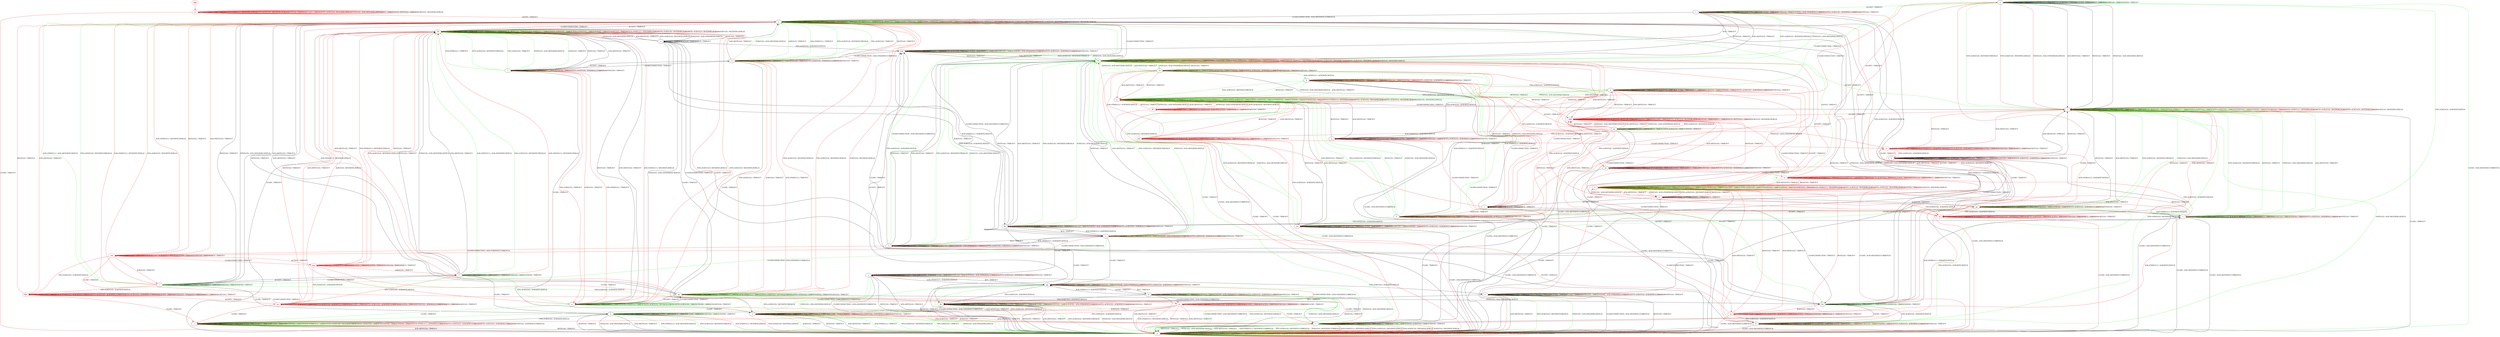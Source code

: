 digraph "" {
	graph ["Incoming time"=0.39115047454833984,
		"Outgoing time"=0.5314798355102539,
		Output="{'States': 59, 'Transitions': 868, 'Filename': '../results/tcp_preset_50_rerun/TCP_Linux_Server-TCP_Windows8_Server-2.dot'}",
		Reference="{'States': 58, 'Transitions': 685, 'Filename': '../subjects/tcp/TCP_Linux_Server.dot'}",
		Solver=yices,
		Updated="{'States': 39, 'Transitions': 495, 'Filename': '../subjects/tcp/TCP_Windows8_Server.dot'}",
		"f-measure"=0.574712643678161,
		precision=0.6566604127579737,
		recall=0.5109489051094891
	];
	a -> a	[key=0,
		label="ACK+PSH(V,V,1) / ACK(NEXT,NEXT,0)"];
	a -> a	[key=1,
		label="ACCEPT / TIMEOUT"];
	a -> a	[key=2,
		label="LISTEN / TIMEOUT"];
	a -> a	[key=3,
		label="CLOSE / TIMEOUT"];
	a -> a	[key=4,
		label="ACK(V,V,0) / TIMEOUT"];
	a -> a	[key=5,
		color=green,
		label="SEND / ACK+PSH(NEXT,CURRENT,1)"];
	a -> a	[key=6,
		color=red,
		label="SYN+ACK(V,V,0) / ACK(NEXT,CURRENT,0)"];
	a -> a	[key=7,
		color=red,
		label="SYN(V,V,0) / TIMEOUT"];
	a -> q	[key=0,
		label="CLOSECONNECTION / ACK+RST(NEXT,CURRENT,0)"];
	a -> q	[key=1,
		label="RST(V,V,0) / TIMEOUT"];
	a -> q	[key=2,
		label="ACK+RST(V,V,0) / TIMEOUT"];
	a -> q	[key=3,
		color=green,
		label="SYN+ACK(V,V,0) / RST(NEXT,FRESH,0)"];
	a -> q	[key=4,
		color=green,
		label="SYN(V,V,0) / ACK+RST(ZERO,NEXT,0)"];
	a -> z	[key=0,
		label="FIN+ACK(V,V,0) / ACK(NEXT,NEXT,0)"];
	a -> gg	[key=0,
		label="RCV / TIMEOUT"];
	b -> b	[key=0,
		label="ACK+PSH(V,V,1) / ACK(NEXT,NEXT,0)"];
	b -> b	[key=1,
		label="ACCEPT / TIMEOUT"];
	b -> b	[key=2,
		label="LISTEN / TIMEOUT"];
	b -> b	[key=3,
		label="RCV / TIMEOUT"];
	b -> b	[key=4,
		label="ACK(V,V,0) / TIMEOUT"];
	b -> b	[key=5,
		color=green,
		label="SEND / TIMEOUT"];
	b -> b	[key=6,
		color=red,
		label="SYN+ACK(V,V,0) / ACK(NEXT,CURRENT,0)"];
	b -> b	[key=7,
		color=red,
		label="SYN(V,V,0) / TIMEOUT"];
	b -> g	[key=0,
		color=green,
		label="FIN+ACK(V,V,0) / ACK(NEXT,NEXT,0)"];
	b -> p	[key=0,
		color=green,
		label="SYN+ACK(V,V,0) / RST(NEXT,FRESH,0)"];
	b -> p	[key=1,
		color=green,
		label="RST(V,V,0) / TIMEOUT"];
	b -> p	[key=2,
		color=green,
		label="SYN(V,V,0) / ACK+RST(ZERO,NEXT,0)"];
	b -> p	[key=3,
		color=green,
		label="ACK+RST(V,V,0) / TIMEOUT"];
	b -> q	[key=0,
		label="CLOSE / ACK+RST(NEXT,CURRENT,0)"];
	b -> r	[key=0,
		label="CLOSECONNECTION / TIMEOUT"];
	b -> ee	[key=0,
		color=red,
		label="FIN+ACK(V,V,0) / ACK(NEXT,NEXT,0)"];
	ddd	[color=red];
	b -> ddd	[key=0,
		color=red,
		label="RST(V,V,0) / TIMEOUT"];
	b -> ddd	[key=1,
		color=red,
		label="ACK+RST(V,V,0) / TIMEOUT"];
	c -> c	[key=0,
		label="ACK+PSH(V,V,1) / TIMEOUT"];
	c -> c	[key=1,
		label="ACCEPT / TIMEOUT"];
	c -> c	[key=2,
		label="FIN+ACK(V,V,0) / TIMEOUT"];
	c -> c	[key=3,
		label="LISTEN / TIMEOUT"];
	c -> c	[key=4,
		label="ACK(V,V,0) / TIMEOUT"];
	c -> c	[key=5,
		color=green,
		label="SEND / ACK+PSH(NEXT,CURRENT,1)"];
	c -> c	[key=6,
		color=red,
		label="SYN+ACK(V,V,0) / ACK(NEXT,CURRENT,0)"];
	c -> c	[key=7,
		color=red,
		label="SYN(V,V,0) / TIMEOUT"];
	c -> x	[key=0,
		label="CLOSECONNECTION / ACK+RST(NEXT,CURRENT,0)"];
	c -> z	[key=0,
		label="CLOSE / TIMEOUT"];
	c -> ff	[key=0,
		label="RST(V,V,0) / TIMEOUT"];
	c -> ff	[key=1,
		label="ACK+RST(V,V,0) / TIMEOUT"];
	c -> ff	[key=2,
		color=green,
		label="SYN+ACK(V,V,0) / RST(NEXT,FRESH,0)"];
	c -> ff	[key=3,
		color=green,
		label="SYN(V,V,0) / ACK+RST(ZERO,NEXT,0)"];
	c -> mm	[key=0,
		label="RCV / TIMEOUT"];
	d -> b	[key=0,
		label="ACK+PSH(V,V,1) / ACK(NEXT,NEXT,0)"];
	d -> d	[key=0,
		label="ACCEPT / TIMEOUT"];
	d -> d	[key=1,
		label="LISTEN / TIMEOUT"];
	d -> d	[key=2,
		label="RCV / TIMEOUT"];
	d -> d	[key=3,
		label="ACK(V,V,0) / TIMEOUT"];
	d -> d	[key=4,
		color=green,
		label="SEND / TIMEOUT"];
	d -> d	[key=5,
		color=red,
		label="SYN+ACK(V,V,0) / ACK(NEXT,CURRENT,0)"];
	d -> d	[key=6,
		color=red,
		label="SYN(V,V,0) / TIMEOUT"];
	d -> g	[key=0,
		color=red,
		label="FIN+ACK(V,V,0) / ACK(NEXT,NEXT,0)"];
	d -> p	[key=0,
		color=green,
		label="SYN+ACK(V,V,0) / RST(NEXT,FRESH,0)"];
	d -> p	[key=1,
		color=green,
		label="RST(V,V,0) / TIMEOUT"];
	d -> p	[key=2,
		color=green,
		label="SYN(V,V,0) / ACK+RST(ZERO,NEXT,0)"];
	d -> p	[key=3,
		color=green,
		label="ACK+RST(V,V,0) / TIMEOUT"];
	d -> q	[key=0,
		label="CLOSE / ACK+RST(NEXT,CURRENT,0)"];
	d -> nn	[key=0,
		color=green,
		label="FIN+ACK(V,V,0) / ACK(NEXT,NEXT,0)"];
	d -> pp	[key=0,
		color=green,
		label="CLOSECONNECTION / TIMEOUT"];
	uu	[color=red];
	d -> uu	[key=0,
		color=red,
		label="CLOSECONNECTION / TIMEOUT"];
	d -> ddd	[key=0,
		color=red,
		label="RST(V,V,0) / TIMEOUT"];
	d -> ddd	[key=1,
		color=red,
		label="ACK+RST(V,V,0) / TIMEOUT"];
	e -> c	[key=0,
		color=green,
		label="ACCEPT / TIMEOUT"];
	e -> e	[key=0,
		label="CLOSECONNECTION / TIMEOUT"];
	e -> e	[key=1,
		label="ACK+PSH(V,V,1) / TIMEOUT"];
	e -> e	[key=2,
		label="FIN+ACK(V,V,0) / TIMEOUT"];
	e -> e	[key=3,
		label="LISTEN / TIMEOUT"];
	e -> e	[key=4,
		label="RCV / TIMEOUT"];
	e -> e	[key=5,
		label="ACK(V,V,0) / TIMEOUT"];
	e -> e	[key=6,
		color=green,
		label="SEND / TIMEOUT"];
	e -> l	[key=0,
		label="RST(V,V,0) / TIMEOUT"];
	e -> l	[key=1,
		label="SYN(V,V,0) / ACK+RST(ZERO,NEXT,0)"];
	e -> l	[key=2,
		label="ACK+RST(V,V,0) / TIMEOUT"];
	e -> l	[key=3,
		color=green,
		label="SYN+ACK(V,V,0) / RST(NEXT,FRESH,0)"];
	e -> l	[key=4,
		color=red,
		label="SYN+ACK(V,V,0) / RST(NEXT,ZERO,0)"];
	e -> q	[key=0,
		color=green,
		label="CLOSE / ACK+RST(NEXT,CURRENT,0)"];
	e -> t	[key=0,
		color=red,
		label="CLOSE / TIMEOUT"];
	e -> aa	[key=0,
		color=red,
		label="ACCEPT / TIMEOUT"];
	f -> f	[key=0,
		label="ACCEPT / TIMEOUT"];
	f -> f	[key=1,
		label="LISTEN / TIMEOUT"];
	f -> f	[key=2,
		label="RCV / TIMEOUT"];
	f -> f	[key=3,
		label="ACK(V,V,0) / TIMEOUT"];
	f -> f	[key=4,
		color=green,
		label="SEND / TIMEOUT"];
	f -> i	[key=0,
		label="CLOSECONNECTION / TIMEOUT"];
	f -> w	[key=0,
		color=green,
		label="FIN+ACK(V,V,0) / ACK(NEXT,NEXT,0)"];
	f -> dd	[key=0,
		label="RST(V,V,0) / TIMEOUT"];
	f -> dd	[key=1,
		label="SYN(V,V,0) / ACK+RST(ZERO,NEXT,0)"];
	f -> dd	[key=2,
		label="ACK+RST(V,V,0) / TIMEOUT"];
	f -> dd	[key=3,
		color=green,
		label="ACK+PSH(V,V,1) / ACK+RST(NEXT,NEXT,0)"];
	f -> dd	[key=4,
		color=green,
		label="SYN+ACK(V,V,0) / RST(NEXT,FRESH,0)"];
	f -> dd	[key=5,
		color=red,
		label="ACK+PSH(V,V,1) / RST(NEXT,ZERO,0)"];
	f -> dd	[key=6,
		color=red,
		label="SYN+ACK(V,V,0) / RST(NEXT,ZERO,0)"];
	f -> rr	[key=0,
		label="CLOSE / TIMEOUT"];
	ccc	[color=red];
	f -> ccc	[key=0,
		color=red,
		label="FIN+ACK(V,V,0) / ACK(NEXT,NEXT,0)"];
	g -> e	[key=0,
		color=green,
		label="CLOSECONNECTION / TIMEOUT"];
	g -> g	[key=0,
		label="ACK+PSH(V,V,1) / TIMEOUT"];
	g -> g	[key=1,
		label="ACCEPT / TIMEOUT"];
	g -> g	[key=2,
		label="FIN+ACK(V,V,0) / TIMEOUT"];
	g -> g	[key=3,
		label="LISTEN / TIMEOUT"];
	g -> g	[key=4,
		label="RCV / TIMEOUT"];
	g -> g	[key=5,
		label="ACK(V,V,0) / TIMEOUT"];
	g -> g	[key=6,
		color=green,
		label="SEND / TIMEOUT"];
	g -> g	[key=7,
		color=red,
		label="SYN+ACK(V,V,0) / ACK(NEXT,CURRENT,0)"];
	g -> g	[key=8,
		color=red,
		label="SYN(V,V,0) / TIMEOUT"];
	g -> p	[key=0,
		color=green,
		label="SYN+ACK(V,V,0) / RST(NEXT,FRESH,0)"];
	g -> p	[key=1,
		color=green,
		label="RST(V,V,0) / TIMEOUT"];
	g -> p	[key=2,
		color=green,
		label="SYN(V,V,0) / ACK+RST(ZERO,NEXT,0)"];
	g -> p	[key=3,
		color=green,
		label="ACK+RST(V,V,0) / TIMEOUT"];
	g -> q	[key=0,
		label="CLOSE / ACK+RST(NEXT,CURRENT,0)"];
	g -> ll	[key=0,
		color=red,
		label="CLOSECONNECTION / TIMEOUT"];
	g -> ddd	[key=0,
		color=red,
		label="RST(V,V,0) / TIMEOUT"];
	g -> ddd	[key=1,
		color=red,
		label="ACK+RST(V,V,0) / TIMEOUT"];
	h -> h	[key=0,
		label="CLOSECONNECTION / TIMEOUT"];
	h -> h	[key=1,
		label="ACK+PSH(V,V,1) / TIMEOUT"];
	h -> h	[key=2,
		label="FIN+ACK(V,V,0) / TIMEOUT"];
	h -> h	[key=3,
		label="LISTEN / TIMEOUT"];
	h -> h	[key=4,
		label="RCV / TIMEOUT"];
	h -> h	[key=5,
		label="ACK(V,V,0) / TIMEOUT"];
	h -> h	[key=6,
		color=red,
		label="SYN+ACK(V,V,0) / ACK(NEXT,CURRENT,0)"];
	h -> h	[key=7,
		color=red,
		label="SYN(V,V,0) / TIMEOUT"];
	h -> l	[key=0,
		label="RST(V,V,0) / TIMEOUT"];
	h -> l	[key=1,
		label="ACK+RST(V,V,0) / TIMEOUT"];
	h -> q	[key=0,
		label="CLOSE / ACK+RST(NEXT,CURRENT,0)"];
	h -> ee	[key=0,
		color=red,
		label="ACCEPT / TIMEOUT"];
	i -> f	[key=0,
		label="ACCEPT / TIMEOUT"];
	i -> i	[key=0,
		label="CLOSECONNECTION / TIMEOUT"];
	i -> i	[key=1,
		label="LISTEN / TIMEOUT"];
	i -> i	[key=2,
		label="RCV / TIMEOUT"];
	i -> i	[key=3,
		label="ACK(V,V,0) / TIMEOUT"];
	i -> i	[key=4,
		color=green,
		label="SEND / TIMEOUT"];
	i -> x	[key=0,
		label="RST(V,V,0) / TIMEOUT"];
	i -> x	[key=1,
		label="SYN(V,V,0) / ACK+RST(ZERO,NEXT,0)"];
	i -> x	[key=2,
		label="ACK+RST(V,V,0) / TIMEOUT"];
	i -> x	[key=3,
		color=green,
		label="ACK+PSH(V,V,1) / ACK+RST(NEXT,NEXT,0)"];
	i -> x	[key=4,
		color=green,
		label="SYN+ACK(V,V,0) / RST(NEXT,FRESH,0)"];
	i -> x	[key=5,
		color=red,
		label="ACK+PSH(V,V,1) / RST(NEXT,ZERO,0)"];
	i -> x	[key=6,
		color=red,
		label="SYN+ACK(V,V,0) / RST(NEXT,ZERO,0)"];
	i -> qq	[key=0,
		color=green,
		label="FIN+ACK(V,V,0) / ACK(NEXT,NEXT,0)"];
	i -> rr	[key=0,
		label="CLOSE / TIMEOUT"];
	bbb	[color=red];
	i -> bbb	[key=0,
		color=red,
		label="FIN+ACK(V,V,0) / ACK(NEXT,NEXT,0)"];
	j -> b	[key=0,
		color=red,
		label="ACK+PSH(V,V,1) / ACK(NEXT,NEXT,0)"];
	j -> d	[key=0,
		color=red,
		label="ACK(V,V,0) / TIMEOUT"];
	j -> g	[key=0,
		color=red,
		label="FIN+ACK(V,V,0) / ACK(NEXT,NEXT,0)"];
	j -> j	[key=0,
		label="ACCEPT / TIMEOUT"];
	j -> j	[key=1,
		label="LISTEN / TIMEOUT"];
	j -> j	[key=2,
		label="RCV / TIMEOUT"];
	j -> t	[key=0,
		label="CLOSE / TIMEOUT"];
	j -> ff	[key=0,
		color=red,
		label="SYN+ACK(V,V,0) / RST(NEXT,ZERO,0)"];
	j -> ff	[key=1,
		color=red,
		label="RST(V,V,0) / TIMEOUT"];
	j -> ff	[key=2,
		color=red,
		label="SYN(V,V,0) / ACK+RST(ZERO,NEXT,0)"];
	j -> ff	[key=3,
		color=red,
		label="ACK+RST(V,V,0) / TIMEOUT"];
	j -> hh	[key=0,
		label="CLOSECONNECTION / TIMEOUT"];
	k -> k	[key=0,
		label="CLOSECONNECTION / TIMEOUT"];
	k -> k	[key=1,
		label="RST(V,V,0) / TIMEOUT"];
	k -> k	[key=2,
		label="RCV / TIMEOUT"];
	k -> k	[key=3,
		label="ACK+RST(V,V,0) / TIMEOUT"];
	k -> k	[key=4,
		color=green,
		label="ACK+PSH(V,V,1) / TIMEOUT"];
	k -> k	[key=5,
		color=green,
		label="SYN+ACK(V,V,0) / TIMEOUT"];
	k -> k	[key=6,
		color=green,
		label="ACCEPT / TIMEOUT"];
	k -> k	[key=7,
		color=green,
		label="FIN+ACK(V,V,0) / TIMEOUT"];
	k -> k	[key=8,
		color=green,
		label="SYN(V,V,0) / TIMEOUT"];
	k -> k	[key=9,
		color=green,
		label="SEND / TIMEOUT"];
	k -> k	[key=10,
		color=green,
		label="ACK(V,V,0) / TIMEOUT"];
	k -> k	[key=11,
		color=red,
		label="ACK+PSH(V,V,1) / RST(ZERO,ZERO,0)"];
	k -> k	[key=12,
		color=red,
		label="SYN+ACK(V,V,0) / RST(ZERO,ZERO,0)"];
	k -> k	[key=13,
		color=red,
		label="FIN+ACK(V,V,0) / RST(ZERO,ZERO,0)"];
	k -> k	[key=14,
		color=red,
		label="LISTEN / TIMEOUT"];
	k -> k	[key=15,
		color=red,
		label="ACK(V,V,0) / RST(ZERO,ZERO,0)"];
	k -> q	[key=0,
		label="CLOSE / TIMEOUT"];
	k -> x	[key=0,
		color=green,
		label="LISTEN / TIMEOUT"];
	k -> cc	[key=0,
		color=red,
		label="SYN(V,V,0) / ACK+SYN(FRESH,NEXT,0)"];
	k -> ff	[key=0,
		color=red,
		label="ACCEPT / TIMEOUT"];
	l -> e	[key=0,
		color=red,
		label="SYN(V,V,0) / ACK+SYN(FRESH,NEXT,0)"];
	l -> l	[key=0,
		label="CLOSECONNECTION / TIMEOUT"];
	l -> l	[key=1,
		label="RST(V,V,0) / TIMEOUT"];
	l -> l	[key=2,
		label="LISTEN / TIMEOUT"];
	l -> l	[key=3,
		label="RCV / TIMEOUT"];
	l -> l	[key=4,
		label="ACK+RST(V,V,0) / TIMEOUT"];
	l -> l	[key=5,
		color=green,
		label="ACK+PSH(V,V,1) / TIMEOUT"];
	l -> l	[key=6,
		color=green,
		label="SYN+ACK(V,V,0) / TIMEOUT"];
	l -> l	[key=7,
		color=green,
		label="FIN+ACK(V,V,0) / TIMEOUT"];
	l -> l	[key=8,
		color=green,
		label="SYN(V,V,0) / TIMEOUT"];
	l -> l	[key=9,
		color=green,
		label="SEND / TIMEOUT"];
	l -> l	[key=10,
		color=green,
		label="ACK(V,V,0) / TIMEOUT"];
	l -> l	[key=11,
		color=red,
		label="ACK+PSH(V,V,1) / RST(ZERO,ZERO,0)"];
	l -> l	[key=12,
		color=red,
		label="SYN+ACK(V,V,0) / RST(ZERO,ZERO,0)"];
	l -> l	[key=13,
		color=red,
		label="FIN+ACK(V,V,0) / RST(ZERO,ZERO,0)"];
	l -> l	[key=14,
		color=red,
		label="ACK(V,V,0) / RST(ZERO,ZERO,0)"];
	l -> q	[key=0,
		label="CLOSE / TIMEOUT"];
	l -> ff	[key=0,
		color=green,
		label="ACCEPT / TIMEOUT"];
	l -> ddd	[key=0,
		color=red,
		label="ACCEPT / TIMEOUT"];
	m -> m	[key=0,
		label="ACCEPT / TIMEOUT"];
	m -> m	[key=1,
		label="LISTEN / TIMEOUT"];
	m -> m	[key=2,
		label="RCV / TIMEOUT"];
	m -> m	[key=3,
		label="ACK(V,V,0) / TIMEOUT"];
	m -> m	[key=4,
		color=green,
		label="SEND / ACK+PSH(NEXT,CURRENT,1)"];
	m -> m	[key=5,
		color=red,
		label="SYN+ACK(V,V,0) / ACK(NEXT,CURRENT,0)"];
	m -> m	[key=6,
		color=red,
		label="SYN(V,V,0) / TIMEOUT"];
	m -> q	[key=0,
		label="RST(V,V,0) / TIMEOUT"];
	m -> q	[key=1,
		label="ACK+RST(V,V,0) / TIMEOUT"];
	m -> q	[key=2,
		color=green,
		label="CLOSECONNECTION / ACK+RST(NEXT,CURRENT,0)"];
	m -> q	[key=3,
		color=green,
		label="SYN+ACK(V,V,0) / RST(NEXT,FRESH,0)"];
	m -> q	[key=4,
		color=green,
		label="SYN(V,V,0) / ACK+RST(ZERO,NEXT,0)"];
	m -> gg	[key=0,
		label="ACK+PSH(V,V,1) / ACK(NEXT,NEXT,0)"];
	m -> gg	[key=1,
		label="CLOSE / TIMEOUT"];
	m -> kk	[key=0,
		label="FIN+ACK(V,V,0) / ACK(NEXT,NEXT,0)"];
	zz	[color=red];
	m -> zz	[key=0,
		color=red,
		label="CLOSECONNECTION / ACK+FIN(NEXT,CURRENT,0)"];
	n -> n	[key=0,
		label="ACCEPT / TIMEOUT"];
	n -> n	[key=1,
		label="LISTEN / TIMEOUT"];
	n -> n	[key=2,
		label="RCV / TIMEOUT"];
	n -> n	[key=3,
		label="ACK(V,V,0) / TIMEOUT"];
	n -> n	[key=4,
		color=green,
		label="SEND / ACK+PSH(NEXT,CURRENT,1)"];
	n -> n	[key=5,
		color=red,
		label="SYN+ACK(V,V,0) / ACK(NEXT,CURRENT,0)"];
	n -> n	[key=6,
		color=red,
		label="SYN(V,V,0) / TIMEOUT"];
	n -> u	[key=0,
		label="ACK+PSH(V,V,1) / ACK(NEXT,NEXT,0)"];
	n -> x	[key=0,
		color=green,
		label="CLOSECONNECTION / ACK+RST(NEXT,CURRENT,0)"];
	n -> ff	[key=0,
		label="RST(V,V,0) / TIMEOUT"];
	n -> ff	[key=1,
		label="ACK+RST(V,V,0) / TIMEOUT"];
	n -> ff	[key=2,
		color=green,
		label="SYN+ACK(V,V,0) / RST(NEXT,FRESH,0)"];
	n -> ff	[key=3,
		color=green,
		label="SYN(V,V,0) / ACK+RST(ZERO,NEXT,0)"];
	n -> gg	[key=0,
		label="CLOSE / TIMEOUT"];
	n -> mm	[key=0,
		label="FIN+ACK(V,V,0) / ACK(NEXT,NEXT,0)"];
	ww	[color=red];
	n -> ww	[key=0,
		color=red,
		label="CLOSECONNECTION / ACK+FIN(NEXT,CURRENT,0)"];
	o -> o	[key=0,
		label="ACCEPT / TIMEOUT"];
	o -> o	[key=1,
		label="LISTEN / TIMEOUT"];
	o -> o	[key=2,
		label="RCV / TIMEOUT"];
	o -> o	[key=3,
		color=green,
		label="SEND / TIMEOUT"];
	o -> o	[key=4,
		color=red,
		label="SYN+ACK(V,V,0) / ACK(NEXT,CURRENT,0)"];
	o -> o	[key=5,
		color=red,
		label="SYN(V,V,0) / TIMEOUT"];
	o -> w	[key=0,
		color=red,
		label="ACK+PSH(V,V,1) / TIMEOUT"];
	o -> w	[key=1,
		color=red,
		label="FIN+ACK(V,V,0) / TIMEOUT"];
	o -> w	[key=2,
		color=red,
		label="ACK(V,V,0) / TIMEOUT"];
	o -> y	[key=0,
		label="CLOSE / TIMEOUT"];
	o -> dd	[key=0,
		label="RST(V,V,0) / TIMEOUT"];
	o -> dd	[key=1,
		label="ACK+RST(V,V,0) / TIMEOUT"];
	o -> dd	[key=2,
		color=green,
		label="ACK+PSH(V,V,1) / TIMEOUT"];
	o -> dd	[key=3,
		color=green,
		label="SYN+ACK(V,V,0) / RST(NEXT,FRESH,0)"];
	o -> dd	[key=4,
		color=green,
		label="FIN+ACK(V,V,0) / TIMEOUT"];
	o -> dd	[key=5,
		color=green,
		label="SYN(V,V,0) / ACK+RST(ZERO,NEXT,0)"];
	o -> dd	[key=6,
		color=green,
		label="ACK(V,V,0) / TIMEOUT"];
	o -> ii	[key=0,
		label="CLOSECONNECTION / TIMEOUT"];
	p -> l	[key=0,
		label="CLOSECONNECTION / TIMEOUT"];
	p -> p	[key=0,
		label="RST(V,V,0) / TIMEOUT"];
	p -> p	[key=1,
		label="ACCEPT / TIMEOUT"];
	p -> p	[key=2,
		label="LISTEN / TIMEOUT"];
	p -> p	[key=3,
		label="RCV / TIMEOUT"];
	p -> p	[key=4,
		label="ACK+RST(V,V,0) / TIMEOUT"];
	p -> p	[key=5,
		color=green,
		label="ACK+PSH(V,V,1) / TIMEOUT"];
	p -> p	[key=6,
		color=green,
		label="SYN+ACK(V,V,0) / TIMEOUT"];
	p -> p	[key=7,
		color=green,
		label="FIN+ACK(V,V,0) / TIMEOUT"];
	p -> p	[key=8,
		color=green,
		label="SYN(V,V,0) / TIMEOUT"];
	p -> p	[key=9,
		color=green,
		label="SEND / TIMEOUT"];
	p -> p	[key=10,
		color=green,
		label="ACK(V,V,0) / TIMEOUT"];
	p -> p	[key=11,
		color=red,
		label="ACK+PSH(V,V,1) / RST(ZERO,ZERO,0)"];
	p -> p	[key=12,
		color=red,
		label="SYN+ACK(V,V,0) / RST(ZERO,ZERO,0)"];
	p -> p	[key=13,
		color=red,
		label="FIN+ACK(V,V,0) / RST(ZERO,ZERO,0)"];
	p -> p	[key=14,
		color=red,
		label="ACK(V,V,0) / RST(ZERO,ZERO,0)"];
	p -> q	[key=0,
		label="CLOSE / TIMEOUT"];
	fff	[color=red];
	p -> fff	[key=0,
		color=red,
		label="SYN(V,V,0) / ACK+SYN(FRESH,NEXT,0)"];
	q -> q	[key=0,
		label="CLOSECONNECTION / TIMEOUT"];
	q -> q	[key=1,
		label="RST(V,V,0) / TIMEOUT"];
	q -> q	[key=2,
		label="ACCEPT / TIMEOUT"];
	q -> q	[key=3,
		label="LISTEN / TIMEOUT"];
	q -> q	[key=4,
		label="RCV / TIMEOUT"];
	q -> q	[key=5,
		label="ACK+RST(V,V,0) / TIMEOUT"];
	q -> q	[key=6,
		label="CLOSE / TIMEOUT"];
	q -> q	[key=7,
		color=green,
		label="ACK+PSH(V,V,1) / TIMEOUT"];
	q -> q	[key=8,
		color=green,
		label="SYN+ACK(V,V,0) / TIMEOUT"];
	q -> q	[key=9,
		color=green,
		label="FIN+ACK(V,V,0) / TIMEOUT"];
	q -> q	[key=10,
		color=green,
		label="SYN(V,V,0) / TIMEOUT"];
	q -> q	[key=11,
		color=green,
		label="SEND / TIMEOUT"];
	q -> q	[key=12,
		color=green,
		label="ACK(V,V,0) / TIMEOUT"];
	q -> q	[key=13,
		color=red,
		label="ACK+PSH(V,V,1) / RST(ZERO,ZERO,0)"];
	q -> q	[key=14,
		color=red,
		label="SYN+ACK(V,V,0) / RST(ZERO,ZERO,0)"];
	q -> q	[key=15,
		color=red,
		label="FIN+ACK(V,V,0) / RST(ZERO,ZERO,0)"];
	q -> q	[key=16,
		color=red,
		label="SYN(V,V,0) / ACK+RST(ZERO,NEXT,0)"];
	q -> q	[key=17,
		color=red,
		label="ACK(V,V,0) / RST(ZERO,ZERO,0)"];
	r -> e	[key=0,
		color=green,
		label="FIN+ACK(V,V,0) / ACK(NEXT,NEXT,0)"];
	r -> k	[key=0,
		color=red,
		label="RST(V,V,0) / TIMEOUT"];
	r -> k	[key=1,
		color=red,
		label="ACK+RST(V,V,0) / TIMEOUT"];
	r -> l	[key=0,
		color=green,
		label="SYN+ACK(V,V,0) / RST(NEXT,FRESH,0)"];
	r -> l	[key=1,
		color=green,
		label="RST(V,V,0) / TIMEOUT"];
	r -> l	[key=2,
		color=green,
		label="SYN(V,V,0) / ACK+RST(ZERO,NEXT,0)"];
	r -> l	[key=3,
		color=green,
		label="ACK+RST(V,V,0) / TIMEOUT"];
	r -> q	[key=0,
		label="CLOSE / ACK+RST(NEXT,CURRENT,0)"];
	r -> r	[key=0,
		label="CLOSECONNECTION / TIMEOUT"];
	r -> r	[key=1,
		label="ACK+PSH(V,V,1) / ACK(NEXT,NEXT,0)"];
	r -> r	[key=2,
		label="LISTEN / TIMEOUT"];
	r -> r	[key=3,
		label="RCV / TIMEOUT"];
	r -> r	[key=4,
		label="ACK(V,V,0) / TIMEOUT"];
	r -> r	[key=5,
		color=green,
		label="SEND / TIMEOUT"];
	r -> r	[key=6,
		color=red,
		label="SYN+ACK(V,V,0) / ACK(NEXT,CURRENT,0)"];
	r -> r	[key=7,
		color=red,
		label="SYN(V,V,0) / TIMEOUT"];
	r -> bb	[key=0,
		label="ACCEPT / TIMEOUT"];
	vv	[color=red];
	r -> vv	[key=0,
		color=red,
		label="FIN+ACK(V,V,0) / ACK(NEXT,NEXT,0)"];
	s -> s	[key=0,
		label="ACCEPT / TIMEOUT"];
	s -> s	[key=1,
		label="LISTEN / TIMEOUT"];
	s -> s	[key=2,
		label="RCV / TIMEOUT"];
	s -> t	[key=0,
		label="CLOSE / TIMEOUT"];
	s -> u	[key=0,
		label="ACK(V,V,0) / TIMEOUT"];
	s -> bb	[key=0,
		label="ACK+PSH(V,V,1) / ACK(NEXT,NEXT,0)"];
	s -> dd	[key=0,
		label="RST(V,V,0) / TIMEOUT"];
	s -> dd	[key=1,
		label="SYN(V,V,0) / ACK+RST(ZERO,NEXT,0)"];
	s -> dd	[key=2,
		label="ACK+RST(V,V,0) / TIMEOUT"];
	s -> dd	[key=3,
		color=red,
		label="SYN+ACK(V,V,0) / RST(NEXT,ZERO,0)"];
	s -> hh	[key=0,
		label="CLOSECONNECTION / TIMEOUT"];
	s -> mm	[key=0,
		label="FIN+ACK(V,V,0) / ACK(NEXT,NEXT,0)"];
	t -> q	[key=0,
		label="RST(V,V,0) / TIMEOUT"];
	t -> q	[key=1,
		label="SYN(V,V,0) / ACK+RST(ZERO,NEXT,0)"];
	t -> q	[key=2,
		label="ACK+RST(V,V,0) / TIMEOUT"];
	t -> q	[key=3,
		color=green,
		label="ACK+PSH(V,V,1) / RST(NEXT,CURRENT,0)"];
	t -> q	[key=4,
		color=green,
		label="FIN+ACK(V,V,0) / RST(NEXT,CURRENT,0)"];
	t -> q	[key=5,
		color=green,
		label="ACK(V,V,0) / RST(NEXT,CURRENT,0)"];
	t -> q	[key=6,
		color=red,
		label="ACK+PSH(V,V,1) / RST(NEXT,ZERO,0)"];
	t -> q	[key=7,
		color=red,
		label="SYN+ACK(V,V,0) / RST(NEXT,ZERO,0)"];
	t -> q	[key=8,
		color=red,
		label="FIN+ACK(V,V,0) / RST(NEXT,ZERO,0)"];
	t -> q	[key=9,
		color=red,
		label="ACK(V,V,0) / RST(NEXT,ZERO,0)"];
	t -> t	[key=0,
		label="CLOSECONNECTION / TIMEOUT"];
	t -> t	[key=1,
		label="ACCEPT / TIMEOUT"];
	t -> t	[key=2,
		label="LISTEN / TIMEOUT"];
	t -> t	[key=3,
		label="RCV / TIMEOUT"];
	t -> t	[key=4,
		label="CLOSE / TIMEOUT"];
	t -> t	[key=5,
		color=green,
		label="SYN+ACK(V,V,0) / TIMEOUT"];
	t -> t	[key=6,
		color=green,
		label="SEND / TIMEOUT"];
	u -> i	[key=0,
		color=green,
		label="CLOSECONNECTION / ACK+FIN(NEXT,CURRENT,0)"];
	u -> n	[key=0,
		label="RCV / TIMEOUT"];
	u -> u	[key=0,
		label="ACCEPT / TIMEOUT"];
	u -> u	[key=1,
		label="LISTEN / TIMEOUT"];
	u -> u	[key=2,
		label="ACK(V,V,0) / TIMEOUT"];
	u -> u	[key=3,
		color=green,
		label="SEND / ACK+PSH(NEXT,CURRENT,1)"];
	u -> u	[key=4,
		color=red,
		label="SYN+ACK(V,V,0) / ACK(NEXT,CURRENT,0)"];
	u -> u	[key=5,
		color=red,
		label="SYN(V,V,0) / TIMEOUT"];
	u -> bb	[key=0,
		label="ACK+PSH(V,V,1) / ACK(NEXT,NEXT,0)"];
	u -> ff	[key=0,
		label="RST(V,V,0) / TIMEOUT"];
	u -> ff	[key=1,
		label="ACK+RST(V,V,0) / TIMEOUT"];
	u -> ff	[key=2,
		color=green,
		label="SYN+ACK(V,V,0) / RST(NEXT,FRESH,0)"];
	u -> ff	[key=3,
		color=green,
		label="SYN(V,V,0) / ACK+RST(ZERO,NEXT,0)"];
	u -> gg	[key=0,
		label="CLOSE / TIMEOUT"];
	u -> mm	[key=0,
		label="FIN+ACK(V,V,0) / ACK(NEXT,NEXT,0)"];
	u -> ww	[key=0,
		color=red,
		label="CLOSECONNECTION / ACK+FIN(NEXT,CURRENT,0)"];
	v -> q	[key=0,
		label="RST(V,V,0) / TIMEOUT"];
	v -> q	[key=1,
		label="ACK+RST(V,V,0) / TIMEOUT"];
	v -> v	[key=0,
		label="CLOSECONNECTION / TIMEOUT"];
	v -> v	[key=1,
		label="ACCEPT / TIMEOUT"];
	v -> v	[key=2,
		label="LISTEN / TIMEOUT"];
	v -> v	[key=3,
		label="RCV / TIMEOUT"];
	v -> v	[key=4,
		label="CLOSE / TIMEOUT"];
	v -> v	[key=5,
		label="ACK(V,V,0) / TIMEOUT"];
	v -> v	[key=6,
		color=green,
		label="ACK+PSH(V,V,1) / TIMEOUT"];
	v -> v	[key=7,
		color=green,
		label="SYN+ACK(V,V,0) / RST(NEXT,FRESH,0)"];
	v -> v	[key=8,
		color=green,
		label="FIN+ACK(V,V,0) / TIMEOUT"];
	v -> v	[key=9,
		color=green,
		label="SYN(V,V,0) / TIMEOUT"];
	v -> v	[key=10,
		color=green,
		label="SEND / TIMEOUT"];
	v -> v	[key=11,
		color=red,
		label="ACK+PSH(V,V,1) / ACK(NEXT,CURRENT,0)"];
	v -> v	[key=12,
		color=red,
		label="SYN+ACK(V,V,0) / ACK(NEXT,CURRENT,0)"];
	v -> v	[key=13,
		color=red,
		label="FIN+ACK(V,V,0) / ACK(NEXT,CURRENT,0)"];
	v -> v	[key=14,
		color=red,
		label="SYN(V,V,0) / ACK(NEXT,CURRENT,0)"];
	w -> s	[key=0,
		label="SYN(V,V,0) / ACK+SYN(FRESH,NEXT,0)"];
	w -> t	[key=0,
		color=red,
		label="CLOSE / TIMEOUT"];
	w -> v	[key=0,
		color=green,
		label="CLOSE / TIMEOUT"];
	w -> w	[key=0,
		label="ACCEPT / TIMEOUT"];
	w -> w	[key=1,
		label="LISTEN / TIMEOUT"];
	w -> w	[key=2,
		label="RCV / TIMEOUT"];
	w -> w	[key=3,
		color=green,
		label="ACK+PSH(V,V,1) / TIMEOUT"];
	w -> w	[key=4,
		color=green,
		label="SYN+ACK(V,V,0) / RST(NEXT,FRESH,0)"];
	w -> w	[key=5,
		color=green,
		label="FIN+ACK(V,V,0) / TIMEOUT"];
	w -> w	[key=6,
		color=green,
		label="SEND / TIMEOUT"];
	w -> w	[key=7,
		color=green,
		label="ACK(V,V,0) / TIMEOUT"];
	w -> dd	[key=0,
		label="RST(V,V,0) / TIMEOUT"];
	w -> dd	[key=1,
		label="ACK+RST(V,V,0) / TIMEOUT"];
	w -> dd	[key=2,
		color=red,
		label="ACK+PSH(V,V,1) / RST(NEXT,ZERO,0)"];
	w -> dd	[key=3,
		color=red,
		label="SYN+ACK(V,V,0) / RST(NEXT,ZERO,0)"];
	w -> dd	[key=4,
		color=red,
		label="FIN+ACK(V,V,0) / RST(NEXT,ZERO,0)"];
	w -> dd	[key=5,
		color=red,
		label="ACK(V,V,0) / RST(NEXT,ZERO,0)"];
	w -> qq	[key=0,
		label="CLOSECONNECTION / TIMEOUT"];
	x -> q	[key=0,
		label="CLOSE / TIMEOUT"];
	x -> x	[key=0,
		label="CLOSECONNECTION / TIMEOUT"];
	x -> x	[key=1,
		label="RST(V,V,0) / TIMEOUT"];
	x -> x	[key=2,
		label="LISTEN / TIMEOUT"];
	x -> x	[key=3,
		label="RCV / TIMEOUT"];
	x -> x	[key=4,
		label="ACK+RST(V,V,0) / TIMEOUT"];
	x -> x	[key=5,
		color=green,
		label="ACK+PSH(V,V,1) / TIMEOUT"];
	x -> x	[key=6,
		color=green,
		label="SYN+ACK(V,V,0) / TIMEOUT"];
	x -> x	[key=7,
		color=green,
		label="FIN+ACK(V,V,0) / TIMEOUT"];
	x -> x	[key=8,
		color=green,
		label="SEND / TIMEOUT"];
	x -> x	[key=9,
		color=green,
		label="ACK(V,V,0) / TIMEOUT"];
	x -> x	[key=10,
		color=red,
		label="ACK+PSH(V,V,1) / RST(ZERO,ZERO,0)"];
	x -> x	[key=11,
		color=red,
		label="SYN+ACK(V,V,0) / RST(ZERO,ZERO,0)"];
	x -> x	[key=12,
		color=red,
		label="FIN+ACK(V,V,0) / RST(ZERO,ZERO,0)"];
	x -> x	[key=13,
		color=red,
		label="ACK(V,V,0) / RST(ZERO,ZERO,0)"];
	x -> dd	[key=0,
		label="ACCEPT / TIMEOUT"];
	x -> hh	[key=0,
		label="SYN(V,V,0) / ACK+SYN(FRESH,NEXT,0)"];
	y -> q	[key=0,
		label="RST(V,V,0) / TIMEOUT"];
	y -> q	[key=1,
		label="ACK+RST(V,V,0) / TIMEOUT"];
	y -> q	[key=2,
		color=green,
		label="ACK+PSH(V,V,1) / TIMEOUT"];
	y -> q	[key=3,
		color=green,
		label="SYN+ACK(V,V,0) / RST(NEXT,FRESH,0)"];
	y -> q	[key=4,
		color=green,
		label="FIN+ACK(V,V,0) / TIMEOUT"];
	y -> q	[key=5,
		color=green,
		label="SYN(V,V,0) / ACK+RST(ZERO,NEXT,0)"];
	y -> q	[key=6,
		color=green,
		label="ACK(V,V,0) / TIMEOUT"];
	y -> t	[key=0,
		color=red,
		label="ACK+PSH(V,V,1) / TIMEOUT"];
	y -> t	[key=1,
		color=red,
		label="FIN+ACK(V,V,0) / TIMEOUT"];
	y -> t	[key=2,
		color=red,
		label="ACK(V,V,0) / TIMEOUT"];
	y -> y	[key=0,
		label="CLOSECONNECTION / TIMEOUT"];
	y -> y	[key=1,
		label="ACCEPT / TIMEOUT"];
	y -> y	[key=2,
		label="LISTEN / TIMEOUT"];
	y -> y	[key=3,
		label="RCV / TIMEOUT"];
	y -> y	[key=4,
		label="CLOSE / TIMEOUT"];
	y -> y	[key=5,
		color=green,
		label="SEND / TIMEOUT"];
	y -> y	[key=6,
		color=red,
		label="SYN+ACK(V,V,0) / ACK(NEXT,CURRENT,0)"];
	y -> y	[key=7,
		color=red,
		label="SYN(V,V,0) / TIMEOUT"];
	z -> q	[key=0,
		label="CLOSECONNECTION / ACK+RST(NEXT,CURRENT,0)"];
	z -> q	[key=1,
		label="RST(V,V,0) / TIMEOUT"];
	z -> q	[key=2,
		label="ACK+RST(V,V,0) / TIMEOUT"];
	z -> q	[key=3,
		color=green,
		label="SYN+ACK(V,V,0) / RST(NEXT,FRESH,0)"];
	z -> q	[key=4,
		color=green,
		label="SYN(V,V,0) / ACK+RST(ZERO,NEXT,0)"];
	z -> z	[key=0,
		label="ACK+PSH(V,V,1) / TIMEOUT"];
	z -> z	[key=1,
		label="ACCEPT / TIMEOUT"];
	z -> z	[key=2,
		label="FIN+ACK(V,V,0) / TIMEOUT"];
	z -> z	[key=3,
		label="LISTEN / TIMEOUT"];
	z -> z	[key=4,
		label="CLOSE / TIMEOUT"];
	z -> z	[key=5,
		label="ACK(V,V,0) / TIMEOUT"];
	z -> z	[key=6,
		color=green,
		label="SEND / ACK+PSH(NEXT,CURRENT,1)"];
	z -> z	[key=7,
		color=red,
		label="SYN+ACK(V,V,0) / ACK(NEXT,CURRENT,0)"];
	z -> z	[key=8,
		color=red,
		label="SYN(V,V,0) / TIMEOUT"];
	z -> kk	[key=0,
		label="RCV / TIMEOUT"];
	aa -> t	[key=0,
		label="CLOSE / TIMEOUT"];
	aa -> aa	[key=0,
		label="ACCEPT / TIMEOUT"];
	aa -> aa	[key=1,
		label="LISTEN / TIMEOUT"];
	aa -> aa	[key=2,
		label="RCV / TIMEOUT"];
	aa -> aa	[key=3,
		color=green,
		label="SYN+ACK(V,V,0) / TIMEOUT"];
	aa -> aa	[key=4,
		color=green,
		label="SEND / TIMEOUT"];
	aa -> cc	[key=0,
		label="CLOSECONNECTION / TIMEOUT"];
	aa -> jj	[key=0,
		color=red,
		label="FIN+ACK(V,V,0) / ACK(NEXT,NEXT,0)"];
	aa -> oo	[key=0,
		color=red,
		label="ACK(V,V,0) / TIMEOUT"];
	aa -> ddd	[key=0,
		color=red,
		label="SYN+ACK(V,V,0) / RST(NEXT,ZERO,0)"];
	aa -> ddd	[key=1,
		color=red,
		label="RST(V,V,0) / TIMEOUT"];
	aa -> ddd	[key=2,
		color=red,
		label="SYN(V,V,0) / ACK+RST(ZERO,NEXT,0)"];
	aa -> ddd	[key=3,
		color=red,
		label="ACK+RST(V,V,0) / TIMEOUT"];
	eee	[color=red];
	aa -> eee	[key=0,
		color=red,
		label="ACK+PSH(V,V,1) / ACK(NEXT,NEXT,0)"];
	bb -> a	[key=0,
		label="CLOSE / TIMEOUT"];
	bb -> c	[key=0,
		label="FIN+ACK(V,V,0) / ACK(NEXT,NEXT,0)"];
	bb -> u	[key=0,
		label="RCV / TIMEOUT"];
	bb -> x	[key=0,
		label="CLOSECONNECTION / ACK+RST(NEXT,CURRENT,0)"];
	bb -> bb	[key=0,
		label="ACK+PSH(V,V,1) / ACK(NEXT,NEXT,0)"];
	bb -> bb	[key=1,
		label="ACCEPT / TIMEOUT"];
	bb -> bb	[key=2,
		label="LISTEN / TIMEOUT"];
	bb -> bb	[key=3,
		label="ACK(V,V,0) / TIMEOUT"];
	bb -> bb	[key=4,
		color=green,
		label="SEND / ACK+PSH(NEXT,CURRENT,1)"];
	bb -> bb	[key=5,
		color=red,
		label="SYN+ACK(V,V,0) / ACK(NEXT,CURRENT,0)"];
	bb -> bb	[key=6,
		color=red,
		label="SYN(V,V,0) / TIMEOUT"];
	bb -> ff	[key=0,
		label="RST(V,V,0) / TIMEOUT"];
	bb -> ff	[key=1,
		label="ACK+RST(V,V,0) / TIMEOUT"];
	bb -> ff	[key=2,
		color=green,
		label="SYN+ACK(V,V,0) / RST(NEXT,FRESH,0)"];
	bb -> ff	[key=3,
		color=green,
		label="SYN(V,V,0) / ACK+RST(ZERO,NEXT,0)"];
	cc -> j	[key=0,
		label="ACCEPT / TIMEOUT"];
	cc -> k	[key=0,
		color=red,
		label="SYN+ACK(V,V,0) / RST(NEXT,ZERO,0)"];
	cc -> k	[key=1,
		color=red,
		label="RST(V,V,0) / TIMEOUT"];
	cc -> k	[key=2,
		color=red,
		label="SYN(V,V,0) / ACK+RST(ZERO,NEXT,0)"];
	cc -> k	[key=3,
		color=red,
		label="ACK+RST(V,V,0) / TIMEOUT"];
	cc -> t	[key=0,
		label="CLOSE / TIMEOUT"];
	cc -> cc	[key=0,
		label="CLOSECONNECTION / TIMEOUT"];
	cc -> cc	[key=1,
		label="LISTEN / TIMEOUT"];
	cc -> cc	[key=2,
		label="RCV / TIMEOUT"];
	cc -> pp	[key=0,
		label="ACK(V,V,0) / TIMEOUT"];
	xx	[color=red];
	cc -> xx	[key=0,
		color=red,
		label="FIN+ACK(V,V,0) / ACK(NEXT,NEXT,0)"];
	yy	[color=red];
	cc -> yy	[key=0,
		color=red,
		label="ACK+PSH(V,V,1) / ACK(NEXT,NEXT,0)"];
	dd -> q	[key=0,
		label="CLOSE / TIMEOUT"];
	dd -> s	[key=0,
		label="SYN(V,V,0) / ACK+SYN(FRESH,NEXT,0)"];
	dd -> x	[key=0,
		label="CLOSECONNECTION / TIMEOUT"];
	dd -> dd	[key=0,
		label="RST(V,V,0) / TIMEOUT"];
	dd -> dd	[key=1,
		label="ACCEPT / TIMEOUT"];
	dd -> dd	[key=2,
		label="LISTEN / TIMEOUT"];
	dd -> dd	[key=3,
		label="RCV / TIMEOUT"];
	dd -> dd	[key=4,
		label="ACK+RST(V,V,0) / TIMEOUT"];
	dd -> dd	[key=5,
		color=green,
		label="ACK+PSH(V,V,1) / TIMEOUT"];
	dd -> dd	[key=6,
		color=green,
		label="SYN+ACK(V,V,0) / TIMEOUT"];
	dd -> dd	[key=7,
		color=green,
		label="FIN+ACK(V,V,0) / TIMEOUT"];
	dd -> dd	[key=8,
		color=green,
		label="SEND / TIMEOUT"];
	dd -> dd	[key=9,
		color=green,
		label="ACK(V,V,0) / TIMEOUT"];
	dd -> dd	[key=10,
		color=red,
		label="ACK+PSH(V,V,1) / RST(ZERO,ZERO,0)"];
	dd -> dd	[key=11,
		color=red,
		label="SYN+ACK(V,V,0) / RST(ZERO,ZERO,0)"];
	dd -> dd	[key=12,
		color=red,
		label="FIN+ACK(V,V,0) / RST(ZERO,ZERO,0)"];
	dd -> dd	[key=13,
		color=red,
		label="ACK(V,V,0) / RST(ZERO,ZERO,0)"];
	ee -> q	[key=0,
		label="CLOSE / ACK+RST(NEXT,CURRENT,0)"];
	ee -> ee	[key=0,
		label="ACK+PSH(V,V,1) / TIMEOUT"];
	ee -> ee	[key=1,
		label="ACCEPT / TIMEOUT"];
	ee -> ee	[key=2,
		label="FIN+ACK(V,V,0) / TIMEOUT"];
	ee -> ee	[key=3,
		label="LISTEN / TIMEOUT"];
	ee -> ee	[key=4,
		label="RCV / TIMEOUT"];
	ee -> ee	[key=5,
		label="ACK(V,V,0) / TIMEOUT"];
	ee -> ee	[key=6,
		color=red,
		label="SYN+ACK(V,V,0) / ACK(NEXT,CURRENT,0)"];
	ee -> ee	[key=7,
		color=red,
		label="SYN(V,V,0) / TIMEOUT"];
	ee -> vv	[key=0,
		color=red,
		label="CLOSECONNECTION / TIMEOUT"];
	ee -> ddd	[key=0,
		color=red,
		label="RST(V,V,0) / TIMEOUT"];
	ee -> ddd	[key=1,
		color=red,
		label="ACK+RST(V,V,0) / TIMEOUT"];
	ff -> j	[key=0,
		color=red,
		label="SYN(V,V,0) / ACK+SYN(FRESH,NEXT,0)"];
	ff -> q	[key=0,
		label="CLOSE / TIMEOUT"];
	ff -> x	[key=0,
		label="CLOSECONNECTION / TIMEOUT"];
	ff -> ff	[key=0,
		label="RST(V,V,0) / TIMEOUT"];
	ff -> ff	[key=1,
		label="ACCEPT / TIMEOUT"];
	ff -> ff	[key=2,
		label="LISTEN / TIMEOUT"];
	ff -> ff	[key=3,
		label="RCV / TIMEOUT"];
	ff -> ff	[key=4,
		label="ACK+RST(V,V,0) / TIMEOUT"];
	ff -> ff	[key=5,
		color=green,
		label="ACK+PSH(V,V,1) / TIMEOUT"];
	ff -> ff	[key=6,
		color=green,
		label="SYN+ACK(V,V,0) / TIMEOUT"];
	ff -> ff	[key=7,
		color=green,
		label="FIN+ACK(V,V,0) / TIMEOUT"];
	ff -> ff	[key=8,
		color=green,
		label="SEND / TIMEOUT"];
	ff -> ff	[key=9,
		color=green,
		label="ACK(V,V,0) / TIMEOUT"];
	ff -> ff	[key=10,
		color=red,
		label="ACK+PSH(V,V,1) / RST(ZERO,ZERO,0)"];
	ff -> ff	[key=11,
		color=red,
		label="SYN+ACK(V,V,0) / RST(ZERO,ZERO,0)"];
	ff -> ff	[key=12,
		color=red,
		label="FIN+ACK(V,V,0) / RST(ZERO,ZERO,0)"];
	ff -> ff	[key=13,
		color=red,
		label="ACK(V,V,0) / RST(ZERO,ZERO,0)"];
	ff -> oo	[key=0,
		color=green,
		label="SYN(V,V,0) / ACK+SYN(FRESH,NEXT,0)"];
	gg -> a	[key=0,
		label="ACK+PSH(V,V,1) / ACK(NEXT,NEXT,0)"];
	gg -> m	[key=0,
		label="RCV / TIMEOUT"];
	gg -> q	[key=0,
		label="RST(V,V,0) / TIMEOUT"];
	gg -> q	[key=1,
		label="ACK+RST(V,V,0) / TIMEOUT"];
	gg -> q	[key=2,
		color=green,
		label="SYN+ACK(V,V,0) / RST(NEXT,FRESH,0)"];
	gg -> q	[key=3,
		color=green,
		label="SYN(V,V,0) / ACK+RST(ZERO,NEXT,0)"];
	gg -> gg	[key=0,
		label="ACCEPT / TIMEOUT"];
	gg -> gg	[key=1,
		label="LISTEN / TIMEOUT"];
	gg -> gg	[key=2,
		label="CLOSE / TIMEOUT"];
	gg -> gg	[key=3,
		label="ACK(V,V,0) / TIMEOUT"];
	gg -> gg	[key=4,
		color=green,
		label="SEND / ACK+PSH(NEXT,CURRENT,1)"];
	gg -> gg	[key=5,
		color=red,
		label="SYN+ACK(V,V,0) / ACK(NEXT,CURRENT,0)"];
	gg -> gg	[key=6,
		color=red,
		label="SYN(V,V,0) / TIMEOUT"];
	gg -> kk	[key=0,
		label="FIN+ACK(V,V,0) / ACK(NEXT,NEXT,0)"];
	gg -> rr	[key=0,
		color=green,
		label="CLOSECONNECTION / ACK+FIN(NEXT,CURRENT,0)"];
	gg -> zz	[key=0,
		color=red,
		label="CLOSECONNECTION / ACK+FIN(NEXT,CURRENT,0)"];
	hh -> r	[key=0,
		label="ACK+PSH(V,V,1) / ACK(NEXT,NEXT,0)"];
	hh -> s	[key=0,
		label="ACCEPT / TIMEOUT"];
	hh -> t	[key=0,
		label="CLOSE / TIMEOUT"];
	hh -> x	[key=0,
		label="RST(V,V,0) / TIMEOUT"];
	hh -> x	[key=1,
		label="SYN(V,V,0) / ACK+RST(ZERO,NEXT,0)"];
	hh -> x	[key=2,
		label="ACK+RST(V,V,0) / TIMEOUT"];
	hh -> x	[key=3,
		color=red,
		label="SYN+ACK(V,V,0) / RST(NEXT,ZERO,0)"];
	hh -> hh	[key=0,
		label="CLOSECONNECTION / TIMEOUT"];
	hh -> hh	[key=1,
		label="LISTEN / TIMEOUT"];
	hh -> hh	[key=2,
		label="RCV / TIMEOUT"];
	hh -> hh	[key=3,
		color=green,
		label="SYN+ACK(V,V,0) / TIMEOUT"];
	hh -> hh	[key=4,
		color=green,
		label="SEND / TIMEOUT"];
	hh -> ll	[key=0,
		label="FIN+ACK(V,V,0) / ACK(NEXT,NEXT,0)"];
	hh -> uu	[key=0,
		color=red,
		label="ACK(V,V,0) / TIMEOUT"];
	ii -> o	[key=0,
		label="ACCEPT / TIMEOUT"];
	ii -> x	[key=0,
		label="RST(V,V,0) / TIMEOUT"];
	ii -> x	[key=1,
		label="ACK+RST(V,V,0) / TIMEOUT"];
	ii -> x	[key=2,
		color=green,
		label="ACK+PSH(V,V,1) / TIMEOUT"];
	ii -> x	[key=3,
		color=green,
		label="SYN+ACK(V,V,0) / RST(NEXT,FRESH,0)"];
	ii -> x	[key=4,
		color=green,
		label="FIN+ACK(V,V,0) / TIMEOUT"];
	ii -> x	[key=5,
		color=green,
		label="SYN(V,V,0) / ACK+RST(ZERO,NEXT,0)"];
	ii -> x	[key=6,
		color=green,
		label="ACK(V,V,0) / TIMEOUT"];
	ii -> y	[key=0,
		label="CLOSE / TIMEOUT"];
	ii -> ii	[key=0,
		label="CLOSECONNECTION / TIMEOUT"];
	ii -> ii	[key=1,
		label="LISTEN / TIMEOUT"];
	ii -> ii	[key=2,
		label="RCV / TIMEOUT"];
	ii -> ii	[key=3,
		color=green,
		label="SEND / TIMEOUT"];
	ii -> ii	[key=4,
		color=red,
		label="SYN+ACK(V,V,0) / ACK(NEXT,CURRENT,0)"];
	ii -> ii	[key=5,
		color=red,
		label="SYN(V,V,0) / TIMEOUT"];
	ii -> qq	[key=0,
		color=red,
		label="ACK+PSH(V,V,1) / TIMEOUT"];
	ii -> qq	[key=1,
		color=red,
		label="FIN+ACK(V,V,0) / TIMEOUT"];
	ii -> qq	[key=2,
		color=red,
		label="ACK(V,V,0) / TIMEOUT"];
	jj -> p	[key=0,
		label="RST(V,V,0) / TIMEOUT"];
	jj -> p	[key=1,
		label="ACK+RST(V,V,0) / TIMEOUT"];
	jj -> q	[key=0,
		label="CLOSE / ACK+RST(NEXT,CURRENT,0)"];
	jj -> jj	[key=0,
		label="ACK+PSH(V,V,1) / TIMEOUT"];
	jj -> jj	[key=1,
		label="ACCEPT / TIMEOUT"];
	jj -> jj	[key=2,
		label="FIN+ACK(V,V,0) / TIMEOUT"];
	jj -> jj	[key=3,
		label="LISTEN / TIMEOUT"];
	jj -> jj	[key=4,
		label="RCV / TIMEOUT"];
	jj -> jj	[key=5,
		label="ACK(V,V,0) / TIMEOUT"];
	jj -> jj	[key=6,
		color=red,
		label="SYN+ACK(V,V,0) / ACK(NEXT,CURRENT,0)"];
	jj -> jj	[key=7,
		color=red,
		label="SYN(V,V,0) / TIMEOUT"];
	jj -> xx	[key=0,
		color=red,
		label="CLOSECONNECTION / TIMEOUT"];
	kk -> q	[key=0,
		label="RST(V,V,0) / TIMEOUT"];
	kk -> q	[key=1,
		label="ACK+RST(V,V,0) / TIMEOUT"];
	kk -> q	[key=2,
		color=green,
		label="SYN+ACK(V,V,0) / RST(NEXT,FRESH,0)"];
	kk -> q	[key=3,
		color=green,
		label="SYN(V,V,0) / ACK+RST(ZERO,NEXT,0)"];
	kk -> y	[key=0,
		label="CLOSECONNECTION / ACK+FIN(NEXT,CURRENT,0)"];
	kk -> kk	[key=0,
		label="ACK+PSH(V,V,1) / TIMEOUT"];
	kk -> kk	[key=1,
		label="ACCEPT / TIMEOUT"];
	kk -> kk	[key=2,
		label="FIN+ACK(V,V,0) / TIMEOUT"];
	kk -> kk	[key=3,
		label="LISTEN / TIMEOUT"];
	kk -> kk	[key=4,
		label="RCV / TIMEOUT"];
	kk -> kk	[key=5,
		label="CLOSE / TIMEOUT"];
	kk -> kk	[key=6,
		label="ACK(V,V,0) / TIMEOUT"];
	kk -> kk	[key=7,
		color=green,
		label="SEND / ACK+PSH(NEXT,CURRENT,1)"];
	kk -> kk	[key=8,
		color=red,
		label="SYN+ACK(V,V,0) / ACK(NEXT,CURRENT,0)"];
	kk -> kk	[key=9,
		color=red,
		label="SYN(V,V,0) / TIMEOUT"];
	ll -> k	[key=0,
		color=red,
		label="RST(V,V,0) / TIMEOUT"];
	ll -> k	[key=1,
		color=red,
		label="ACK+RST(V,V,0) / TIMEOUT"];
	ll -> l	[key=0,
		color=green,
		label="SYN+ACK(V,V,0) / RST(NEXT,FRESH,0)"];
	ll -> l	[key=1,
		color=green,
		label="SYN(V,V,0) / ACK+RST(ZERO,NEXT,0)"];
	ll -> q	[key=0,
		label="CLOSE / ACK+RST(NEXT,CURRENT,0)"];
	ll -> ll	[key=0,
		label="CLOSECONNECTION / TIMEOUT"];
	ll -> ll	[key=1,
		label="ACK+PSH(V,V,1) / TIMEOUT"];
	ll -> ll	[key=2,
		label="FIN+ACK(V,V,0) / TIMEOUT"];
	ll -> ll	[key=3,
		label="LISTEN / TIMEOUT"];
	ll -> ll	[key=4,
		label="RCV / TIMEOUT"];
	ll -> ll	[key=5,
		label="ACK(V,V,0) / TIMEOUT"];
	ll -> ll	[key=6,
		color=green,
		label="SEND / TIMEOUT"];
	ll -> ll	[key=7,
		color=red,
		label="SYN+ACK(V,V,0) / ACK(NEXT,CURRENT,0)"];
	ll -> ll	[key=8,
		color=red,
		label="SYN(V,V,0) / TIMEOUT"];
	ll -> mm	[key=0,
		label="ACCEPT / TIMEOUT"];
	mm -> ff	[key=0,
		label="RST(V,V,0) / TIMEOUT"];
	mm -> ff	[key=1,
		label="ACK+RST(V,V,0) / TIMEOUT"];
	mm -> ff	[key=2,
		color=green,
		label="SYN+ACK(V,V,0) / RST(NEXT,FRESH,0)"];
	mm -> ff	[key=3,
		color=green,
		label="SYN(V,V,0) / ACK+RST(ZERO,NEXT,0)"];
	mm -> ii	[key=0,
		label="CLOSECONNECTION / ACK+FIN(NEXT,CURRENT,0)"];
	mm -> kk	[key=0,
		label="CLOSE / TIMEOUT"];
	mm -> mm	[key=0,
		label="ACK+PSH(V,V,1) / TIMEOUT"];
	mm -> mm	[key=1,
		label="ACCEPT / TIMEOUT"];
	mm -> mm	[key=2,
		label="FIN+ACK(V,V,0) / TIMEOUT"];
	mm -> mm	[key=3,
		label="LISTEN / TIMEOUT"];
	mm -> mm	[key=4,
		label="RCV / TIMEOUT"];
	mm -> mm	[key=5,
		label="ACK(V,V,0) / TIMEOUT"];
	mm -> mm	[key=6,
		color=green,
		label="SEND / ACK+PSH(NEXT,CURRENT,1)"];
	mm -> mm	[key=7,
		color=red,
		label="SYN+ACK(V,V,0) / ACK(NEXT,CURRENT,0)"];
	mm -> mm	[key=8,
		color=red,
		label="SYN(V,V,0) / TIMEOUT"];
	nn -> h	[key=0,
		label="CLOSECONNECTION / TIMEOUT"];
	nn -> p	[key=0,
		label="RST(V,V,0) / TIMEOUT"];
	nn -> p	[key=1,
		label="ACK+RST(V,V,0) / TIMEOUT"];
	nn -> p	[key=2,
		color=green,
		label="SYN+ACK(V,V,0) / RST(NEXT,FRESH,0)"];
	nn -> p	[key=3,
		color=green,
		label="SYN(V,V,0) / ACK+RST(ZERO,NEXT,0)"];
	nn -> q	[key=0,
		label="CLOSE / ACK+RST(NEXT,CURRENT,0)"];
	nn -> nn	[key=0,
		label="ACK+PSH(V,V,1) / TIMEOUT"];
	nn -> nn	[key=1,
		label="ACCEPT / TIMEOUT"];
	nn -> nn	[key=2,
		label="FIN+ACK(V,V,0) / TIMEOUT"];
	nn -> nn	[key=3,
		label="LISTEN / TIMEOUT"];
	nn -> nn	[key=4,
		label="RCV / TIMEOUT"];
	nn -> nn	[key=5,
		label="ACK(V,V,0) / TIMEOUT"];
	nn -> nn	[key=6,
		color=green,
		label="SEND / TIMEOUT"];
	nn -> nn	[key=7,
		color=red,
		label="SYN+ACK(V,V,0) / ACK(NEXT,CURRENT,0)"];
	nn -> nn	[key=8,
		color=red,
		label="SYN(V,V,0) / TIMEOUT"];
	oo -> b	[key=0,
		color=green,
		label="ACK+PSH(V,V,1) / ACK(NEXT,NEXT,0)"];
	oo -> d	[key=0,
		color=green,
		label="ACK(V,V,0) / TIMEOUT"];
	oo -> p	[key=0,
		color=red,
		label="RST(V,V,0) / TIMEOUT"];
	oo -> p	[key=1,
		color=red,
		label="ACK+RST(V,V,0) / TIMEOUT"];
	oo -> q	[key=0,
		color=red,
		label="CLOSE / ACK+RST(NEXT,CURRENT,0)"];
	oo -> t	[key=0,
		color=green,
		label="CLOSE / TIMEOUT"];
	oo -> ff	[key=0,
		color=green,
		label="RST(V,V,0) / TIMEOUT"];
	oo -> ff	[key=1,
		color=green,
		label="SYN(V,V,0) / ACK+RST(ZERO,NEXT,0)"];
	oo -> ff	[key=2,
		color=green,
		label="ACK+RST(V,V,0) / TIMEOUT"];
	oo -> hh	[key=0,
		color=green,
		label="CLOSECONNECTION / TIMEOUT"];
	oo -> jj	[key=0,
		label="FIN+ACK(V,V,0) / ACK(NEXT,NEXT,0)"];
	oo -> oo	[key=0,
		label="ACCEPT / TIMEOUT"];
	oo -> oo	[key=1,
		label="LISTEN / TIMEOUT"];
	oo -> oo	[key=2,
		label="RCV / TIMEOUT"];
	oo -> oo	[key=3,
		color=green,
		label="SYN+ACK(V,V,0) / TIMEOUT"];
	oo -> oo	[key=4,
		color=green,
		label="SEND / TIMEOUT"];
	oo -> oo	[key=5,
		color=red,
		label="SYN+ACK(V,V,0) / ACK(NEXT,CURRENT,0)"];
	oo -> oo	[key=6,
		color=red,
		label="SYN(V,V,0) / TIMEOUT"];
	oo -> oo	[key=7,
		color=red,
		label="ACK(V,V,0) / TIMEOUT"];
	oo -> pp	[key=0,
		color=red,
		label="CLOSECONNECTION / TIMEOUT"];
	oo -> eee	[key=0,
		color=red,
		label="ACK+PSH(V,V,1) / ACK(NEXT,NEXT,0)"];
	pp -> d	[key=0,
		color=red,
		label="ACCEPT / TIMEOUT"];
	pp -> l	[key=0,
		label="RST(V,V,0) / TIMEOUT"];
	pp -> l	[key=1,
		label="ACK+RST(V,V,0) / TIMEOUT"];
	pp -> l	[key=2,
		color=green,
		label="SYN+ACK(V,V,0) / RST(NEXT,FRESH,0)"];
	pp -> l	[key=3,
		color=green,
		label="SYN(V,V,0) / ACK+RST(ZERO,NEXT,0)"];
	pp -> q	[key=0,
		label="CLOSE / ACK+RST(NEXT,CURRENT,0)"];
	pp -> r	[key=0,
		color=green,
		label="ACK+PSH(V,V,1) / ACK(NEXT,NEXT,0)"];
	pp -> u	[key=0,
		color=green,
		label="ACCEPT / TIMEOUT"];
	pp -> ll	[key=0,
		color=green,
		label="FIN+ACK(V,V,0) / ACK(NEXT,NEXT,0)"];
	pp -> pp	[key=0,
		label="CLOSECONNECTION / TIMEOUT"];
	pp -> pp	[key=1,
		label="LISTEN / TIMEOUT"];
	pp -> pp	[key=2,
		label="RCV / TIMEOUT"];
	pp -> pp	[key=3,
		label="ACK(V,V,0) / TIMEOUT"];
	pp -> pp	[key=4,
		color=green,
		label="SEND / TIMEOUT"];
	pp -> pp	[key=5,
		color=red,
		label="SYN+ACK(V,V,0) / ACK(NEXT,CURRENT,0)"];
	pp -> pp	[key=6,
		color=red,
		label="SYN(V,V,0) / TIMEOUT"];
	pp -> xx	[key=0,
		color=red,
		label="FIN+ACK(V,V,0) / ACK(NEXT,NEXT,0)"];
	pp -> yy	[key=0,
		color=red,
		label="ACK+PSH(V,V,1) / ACK(NEXT,NEXT,0)"];
	qq -> t	[key=0,
		color=red,
		label="CLOSE / TIMEOUT"];
	qq -> v	[key=0,
		color=green,
		label="CLOSE / TIMEOUT"];
	qq -> w	[key=0,
		label="ACCEPT / TIMEOUT"];
	qq -> x	[key=0,
		label="RST(V,V,0) / TIMEOUT"];
	qq -> x	[key=1,
		label="ACK+RST(V,V,0) / TIMEOUT"];
	qq -> x	[key=2,
		color=red,
		label="ACK+PSH(V,V,1) / RST(NEXT,ZERO,0)"];
	qq -> x	[key=3,
		color=red,
		label="SYN+ACK(V,V,0) / RST(NEXT,ZERO,0)"];
	qq -> x	[key=4,
		color=red,
		label="FIN+ACK(V,V,0) / RST(NEXT,ZERO,0)"];
	qq -> x	[key=5,
		color=red,
		label="ACK(V,V,0) / RST(NEXT,ZERO,0)"];
	qq -> hh	[key=0,
		label="SYN(V,V,0) / ACK+SYN(FRESH,NEXT,0)"];
	qq -> qq	[key=0,
		label="CLOSECONNECTION / TIMEOUT"];
	qq -> qq	[key=1,
		label="LISTEN / TIMEOUT"];
	qq -> qq	[key=2,
		label="RCV / TIMEOUT"];
	qq -> qq	[key=3,
		color=green,
		label="ACK+PSH(V,V,1) / TIMEOUT"];
	qq -> qq	[key=4,
		color=green,
		label="SYN+ACK(V,V,0) / RST(NEXT,FRESH,0)"];
	qq -> qq	[key=5,
		color=green,
		label="FIN+ACK(V,V,0) / TIMEOUT"];
	qq -> qq	[key=6,
		color=green,
		label="SEND / TIMEOUT"];
	qq -> qq	[key=7,
		color=green,
		label="ACK(V,V,0) / TIMEOUT"];
	rr -> q	[key=0,
		label="RST(V,V,0) / TIMEOUT"];
	rr -> q	[key=1,
		label="SYN(V,V,0) / ACK+RST(ZERO,NEXT,0)"];
	rr -> q	[key=2,
		label="ACK+RST(V,V,0) / TIMEOUT"];
	rr -> q	[key=3,
		color=green,
		label="ACK+PSH(V,V,1) / ACK+RST(NEXT,NEXT,0)"];
	rr -> q	[key=4,
		color=green,
		label="SYN+ACK(V,V,0) / RST(NEXT,FRESH,0)"];
	rr -> q	[key=5,
		color=red,
		label="ACK+PSH(V,V,1) / RST(NEXT,ZERO,0)"];
	rr -> q	[key=6,
		color=red,
		label="SYN+ACK(V,V,0) / RST(NEXT,ZERO,0)"];
	rr -> v	[key=0,
		label="FIN+ACK(V,V,0) / ACK(NEXT,NEXT,0)"];
	rr -> rr	[key=0,
		label="CLOSECONNECTION / TIMEOUT"];
	rr -> rr	[key=1,
		label="ACCEPT / TIMEOUT"];
	rr -> rr	[key=2,
		label="LISTEN / TIMEOUT"];
	rr -> rr	[key=3,
		label="RCV / TIMEOUT"];
	rr -> rr	[key=4,
		label="CLOSE / TIMEOUT"];
	rr -> rr	[key=5,
		label="ACK(V,V,0) / TIMEOUT"];
	rr -> rr	[key=6,
		color=green,
		label="SEND / TIMEOUT"];
	ss	[color=green];
	ss -> k	[key=0,
		color=green];
	tt	[color=red];
	tt -> q	[key=0,
		color=red,
		label="CLOSE / TIMEOUT"];
	tt -> x	[key=0,
		color=red,
		label="LISTEN / TIMEOUT"];
	tt -> tt	[key=0,
		color=red,
		label="CLOSECONNECTION / TIMEOUT"];
	tt -> tt	[key=1,
		color=red,
		label="ACK+PSH(V,V,1) / RST(ZERO,ZERO,0)"];
	tt -> tt	[key=2,
		color=red,
		label="SYN+ACK(V,V,0) / RST(ZERO,ZERO,0)"];
	tt -> tt	[key=3,
		color=red,
		label="RST(V,V,0) / TIMEOUT"];
	tt -> tt	[key=4,
		color=red,
		label="ACCEPT / TIMEOUT"];
	tt -> tt	[key=5,
		color=red,
		label="FIN+ACK(V,V,0) / RST(ZERO,ZERO,0)"];
	tt -> tt	[key=6,
		color=red,
		label="SYN(V,V,0) / ACK+RST(ZERO,NEXT,0)"];
	tt -> tt	[key=7,
		color=red,
		label="RCV / TIMEOUT"];
	tt -> tt	[key=8,
		color=red,
		label="ACK+RST(V,V,0) / TIMEOUT"];
	tt -> tt	[key=9,
		color=red,
		label="ACK(V,V,0) / RST(ZERO,ZERO,0)"];
	uu -> k	[key=0,
		color=red,
		label="RST(V,V,0) / TIMEOUT"];
	uu -> k	[key=1,
		color=red,
		label="ACK+RST(V,V,0) / TIMEOUT"];
	uu -> q	[key=0,
		color=red,
		label="CLOSE / ACK+RST(NEXT,CURRENT,0)"];
	uu -> r	[key=0,
		color=red,
		label="ACK+PSH(V,V,1) / ACK(NEXT,NEXT,0)"];
	uu -> u	[key=0,
		color=red,
		label="ACCEPT / TIMEOUT"];
	uu -> ll	[key=0,
		color=red,
		label="FIN+ACK(V,V,0) / ACK(NEXT,NEXT,0)"];
	uu -> uu	[key=0,
		color=red,
		label="CLOSECONNECTION / TIMEOUT"];
	uu -> uu	[key=1,
		color=red,
		label="SYN+ACK(V,V,0) / ACK(NEXT,CURRENT,0)"];
	uu -> uu	[key=2,
		color=red,
		label="LISTEN / TIMEOUT"];
	uu -> uu	[key=3,
		color=red,
		label="SYN(V,V,0) / TIMEOUT"];
	uu -> uu	[key=4,
		color=red,
		label="RCV / TIMEOUT"];
	uu -> uu	[key=5,
		color=red,
		label="ACK(V,V,0) / TIMEOUT"];
	vv -> c	[key=0,
		color=red,
		label="ACCEPT / TIMEOUT"];
	vv -> k	[key=0,
		color=red,
		label="RST(V,V,0) / TIMEOUT"];
	vv -> k	[key=1,
		color=red,
		label="ACK+RST(V,V,0) / TIMEOUT"];
	vv -> q	[key=0,
		color=red,
		label="CLOSE / ACK+RST(NEXT,CURRENT,0)"];
	vv -> vv	[key=0,
		color=red,
		label="CLOSECONNECTION / TIMEOUT"];
	vv -> vv	[key=1,
		color=red,
		label="ACK+PSH(V,V,1) / TIMEOUT"];
	vv -> vv	[key=2,
		color=red,
		label="SYN+ACK(V,V,0) / ACK(NEXT,CURRENT,0)"];
	vv -> vv	[key=3,
		color=red,
		label="FIN+ACK(V,V,0) / TIMEOUT"];
	vv -> vv	[key=4,
		color=red,
		label="LISTEN / TIMEOUT"];
	vv -> vv	[key=5,
		color=red,
		label="SYN(V,V,0) / TIMEOUT"];
	vv -> vv	[key=6,
		color=red,
		label="RCV / TIMEOUT"];
	vv -> vv	[key=7,
		color=red,
		label="ACK(V,V,0) / TIMEOUT"];
	ww -> i	[key=0,
		color=red,
		label="ACK(V,V,0) / TIMEOUT"];
	ww -> x	[key=0,
		color=red,
		label="ACK+PSH(V,V,1) / RST(NEXT,ZERO,0)"];
	ww -> x	[key=1,
		color=red,
		label="RST(V,V,0) / TIMEOUT"];
	ww -> x	[key=2,
		color=red,
		label="ACK+RST(V,V,0) / TIMEOUT"];
	ww -> ww	[key=0,
		color=red,
		label="CLOSECONNECTION / TIMEOUT"];
	ww -> ww	[key=1,
		color=red,
		label="SYN+ACK(V,V,0) / ACK(NEXT,CURRENT,0)"];
	ww -> ww	[key=2,
		color=red,
		label="LISTEN / TIMEOUT"];
	ww -> ww	[key=3,
		color=red,
		label="SYN(V,V,0) / TIMEOUT"];
	ww -> ww	[key=4,
		color=red,
		label="RCV / TIMEOUT"];
	ww -> zz	[key=0,
		color=red,
		label="CLOSE / TIMEOUT"];
	aaa	[color=red];
	ww -> aaa	[key=0,
		color=red,
		label="ACCEPT / TIMEOUT"];
	ww -> bbb	[key=0,
		color=red,
		label="FIN+ACK(V,V,0) / ACK(NEXT,NEXT,0)"];
	xx -> g	[key=0,
		color=red,
		label="ACCEPT / TIMEOUT"];
	xx -> l	[key=0,
		color=red,
		label="RST(V,V,0) / TIMEOUT"];
	xx -> l	[key=1,
		color=red,
		label="ACK+RST(V,V,0) / TIMEOUT"];
	xx -> q	[key=0,
		color=red,
		label="CLOSE / ACK+RST(NEXT,CURRENT,0)"];
	xx -> xx	[key=0,
		color=red,
		label="CLOSECONNECTION / TIMEOUT"];
	xx -> xx	[key=1,
		color=red,
		label="ACK+PSH(V,V,1) / TIMEOUT"];
	xx -> xx	[key=2,
		color=red,
		label="SYN+ACK(V,V,0) / ACK(NEXT,CURRENT,0)"];
	xx -> xx	[key=3,
		color=red,
		label="FIN+ACK(V,V,0) / TIMEOUT"];
	xx -> xx	[key=4,
		color=red,
		label="LISTEN / TIMEOUT"];
	xx -> xx	[key=5,
		color=red,
		label="SYN(V,V,0) / TIMEOUT"];
	xx -> xx	[key=6,
		color=red,
		label="RCV / TIMEOUT"];
	xx -> xx	[key=7,
		color=red,
		label="ACK(V,V,0) / TIMEOUT"];
	yy -> b	[key=0,
		color=red,
		label="ACCEPT / TIMEOUT"];
	yy -> h	[key=0,
		color=red,
		label="FIN+ACK(V,V,0) / ACK(NEXT,NEXT,0)"];
	yy -> l	[key=0,
		color=red,
		label="RST(V,V,0) / TIMEOUT"];
	yy -> l	[key=1,
		color=red,
		label="ACK+RST(V,V,0) / TIMEOUT"];
	yy -> q	[key=0,
		color=red,
		label="CLOSE / ACK+RST(NEXT,CURRENT,0)"];
	yy -> yy	[key=0,
		color=red,
		label="CLOSECONNECTION / TIMEOUT"];
	yy -> yy	[key=1,
		color=red,
		label="ACK+PSH(V,V,1) / ACK(NEXT,NEXT,0)"];
	yy -> yy	[key=2,
		color=red,
		label="SYN+ACK(V,V,0) / ACK(NEXT,CURRENT,0)"];
	yy -> yy	[key=3,
		color=red,
		label="LISTEN / TIMEOUT"];
	yy -> yy	[key=4,
		color=red,
		label="SYN(V,V,0) / TIMEOUT"];
	yy -> yy	[key=5,
		color=red,
		label="RCV / TIMEOUT"];
	yy -> yy	[key=6,
		color=red,
		label="ACK(V,V,0) / TIMEOUT"];
	zz -> q	[key=0,
		color=red,
		label="ACK+PSH(V,V,1) / RST(NEXT,ZERO,0)"];
	zz -> q	[key=1,
		color=red,
		label="RST(V,V,0) / TIMEOUT"];
	zz -> q	[key=2,
		color=red,
		label="ACK+RST(V,V,0) / TIMEOUT"];
	zz -> v	[key=0,
		color=red,
		label="FIN+ACK(V,V,0) / ACK(NEXT,NEXT,0)"];
	zz -> rr	[key=0,
		color=red,
		label="ACK(V,V,0) / TIMEOUT"];
	zz -> zz	[key=0,
		color=red,
		label="CLOSECONNECTION / TIMEOUT"];
	zz -> zz	[key=1,
		color=red,
		label="SYN+ACK(V,V,0) / ACK(NEXT,CURRENT,0)"];
	zz -> zz	[key=2,
		color=red,
		label="ACCEPT / TIMEOUT"];
	zz -> zz	[key=3,
		color=red,
		label="LISTEN / TIMEOUT"];
	zz -> zz	[key=4,
		color=red,
		label="SYN(V,V,0) / TIMEOUT"];
	zz -> zz	[key=5,
		color=red,
		label="RCV / TIMEOUT"];
	zz -> zz	[key=6,
		color=red,
		label="CLOSE / TIMEOUT"];
	aaa -> f	[key=0,
		color=red,
		label="ACK(V,V,0) / TIMEOUT"];
	aaa -> dd	[key=0,
		color=red,
		label="ACK+PSH(V,V,1) / RST(NEXT,ZERO,0)"];
	aaa -> dd	[key=1,
		color=red,
		label="RST(V,V,0) / TIMEOUT"];
	aaa -> dd	[key=2,
		color=red,
		label="ACK+RST(V,V,0) / TIMEOUT"];
	aaa -> ww	[key=0,
		color=red,
		label="CLOSECONNECTION / TIMEOUT"];
	aaa -> zz	[key=0,
		color=red,
		label="CLOSE / TIMEOUT"];
	aaa -> aaa	[key=0,
		color=red,
		label="SYN+ACK(V,V,0) / ACK(NEXT,CURRENT,0)"];
	aaa -> aaa	[key=1,
		color=red,
		label="ACCEPT / TIMEOUT"];
	aaa -> aaa	[key=2,
		color=red,
		label="LISTEN / TIMEOUT"];
	aaa -> aaa	[key=3,
		color=red,
		label="SYN(V,V,0) / TIMEOUT"];
	aaa -> aaa	[key=4,
		color=red,
		label="RCV / TIMEOUT"];
	aaa -> ccc	[key=0,
		color=red,
		label="FIN+ACK(V,V,0) / ACK(NEXT,NEXT,0)"];
	bbb -> v	[key=0,
		color=red,
		label="CLOSE / TIMEOUT"];
	bbb -> x	[key=0,
		color=red,
		label="RST(V,V,0) / TIMEOUT"];
	bbb -> x	[key=1,
		color=red,
		label="ACK+RST(V,V,0) / TIMEOUT"];
	bbb -> bbb	[key=0,
		color=red,
		label="CLOSECONNECTION / TIMEOUT"];
	bbb -> bbb	[key=1,
		color=red,
		label="ACK+PSH(V,V,1) / ACK(NEXT,CURRENT,0)"];
	bbb -> bbb	[key=2,
		color=red,
		label="SYN+ACK(V,V,0) / ACK(NEXT,CURRENT,0)"];
	bbb -> bbb	[key=3,
		color=red,
		label="FIN+ACK(V,V,0) / ACK(NEXT,CURRENT,0)"];
	bbb -> bbb	[key=4,
		color=red,
		label="LISTEN / TIMEOUT"];
	bbb -> bbb	[key=5,
		color=red,
		label="SYN(V,V,0) / ACK(NEXT,CURRENT,0)"];
	bbb -> bbb	[key=6,
		color=red,
		label="RCV / TIMEOUT"];
	bbb -> bbb	[key=7,
		color=red,
		label="ACK(V,V,0) / TIMEOUT"];
	bbb -> ccc	[key=0,
		color=red,
		label="ACCEPT / TIMEOUT"];
	ccc -> v	[key=0,
		color=red,
		label="CLOSE / TIMEOUT"];
	ccc -> dd	[key=0,
		color=red,
		label="RST(V,V,0) / TIMEOUT"];
	ccc -> dd	[key=1,
		color=red,
		label="ACK+RST(V,V,0) / TIMEOUT"];
	ccc -> bbb	[key=0,
		color=red,
		label="CLOSECONNECTION / TIMEOUT"];
	ccc -> ccc	[key=0,
		color=red,
		label="ACK+PSH(V,V,1) / ACK(NEXT,CURRENT,0)"];
	ccc -> ccc	[key=1,
		color=red,
		label="SYN+ACK(V,V,0) / ACK(NEXT,CURRENT,0)"];
	ccc -> ccc	[key=2,
		color=red,
		label="ACCEPT / TIMEOUT"];
	ccc -> ccc	[key=3,
		color=red,
		label="FIN+ACK(V,V,0) / ACK(NEXT,CURRENT,0)"];
	ccc -> ccc	[key=4,
		color=red,
		label="LISTEN / TIMEOUT"];
	ccc -> ccc	[key=5,
		color=red,
		label="SYN(V,V,0) / ACK(NEXT,CURRENT,0)"];
	ccc -> ccc	[key=6,
		color=red,
		label="RCV / TIMEOUT"];
	ccc -> ccc	[key=7,
		color=red,
		label="ACK(V,V,0) / TIMEOUT"];
	ddd -> k	[key=0,
		color=red,
		label="CLOSECONNECTION / TIMEOUT"];
	ddd -> q	[key=0,
		color=red,
		label="CLOSE / TIMEOUT"];
	ddd -> aa	[key=0,
		color=red,
		label="SYN(V,V,0) / ACK+SYN(FRESH,NEXT,0)"];
	ddd -> ddd	[key=0,
		color=red,
		label="ACK+PSH(V,V,1) / RST(ZERO,ZERO,0)"];
	ddd -> ddd	[key=1,
		color=red,
		label="SYN+ACK(V,V,0) / RST(ZERO,ZERO,0)"];
	ddd -> ddd	[key=2,
		color=red,
		label="RST(V,V,0) / TIMEOUT"];
	ddd -> ddd	[key=3,
		color=red,
		label="ACCEPT / TIMEOUT"];
	ddd -> ddd	[key=4,
		color=red,
		label="FIN+ACK(V,V,0) / RST(ZERO,ZERO,0)"];
	ddd -> ddd	[key=5,
		color=red,
		label="LISTEN / TIMEOUT"];
	ddd -> ddd	[key=6,
		color=red,
		label="RCV / TIMEOUT"];
	ddd -> ddd	[key=7,
		color=red,
		label="ACK+RST(V,V,0) / TIMEOUT"];
	ddd -> ddd	[key=8,
		color=red,
		label="ACK(V,V,0) / RST(ZERO,ZERO,0)"];
	eee -> p	[key=0,
		color=red,
		label="RST(V,V,0) / TIMEOUT"];
	eee -> p	[key=1,
		color=red,
		label="ACK+RST(V,V,0) / TIMEOUT"];
	eee -> q	[key=0,
		color=red,
		label="CLOSE / ACK+RST(NEXT,CURRENT,0)"];
	eee -> nn	[key=0,
		color=red,
		label="FIN+ACK(V,V,0) / ACK(NEXT,NEXT,0)"];
	eee -> yy	[key=0,
		color=red,
		label="CLOSECONNECTION / TIMEOUT"];
	eee -> eee	[key=0,
		color=red,
		label="ACK+PSH(V,V,1) / ACK(NEXT,NEXT,0)"];
	eee -> eee	[key=1,
		color=red,
		label="SYN+ACK(V,V,0) / ACK(NEXT,CURRENT,0)"];
	eee -> eee	[key=2,
		color=red,
		label="ACCEPT / TIMEOUT"];
	eee -> eee	[key=3,
		color=red,
		label="LISTEN / TIMEOUT"];
	eee -> eee	[key=4,
		color=red,
		label="SYN(V,V,0) / TIMEOUT"];
	eee -> eee	[key=5,
		color=red,
		label="RCV / TIMEOUT"];
	eee -> eee	[key=6,
		color=red,
		label="ACK(V,V,0) / TIMEOUT"];
	fff -> e	[key=0,
		color=red,
		label="CLOSECONNECTION / TIMEOUT"];
	fff -> p	[key=0,
		color=red,
		label="SYN+ACK(V,V,0) / RST(NEXT,ZERO,0)"];
	fff -> p	[key=1,
		color=red,
		label="RST(V,V,0) / TIMEOUT"];
	fff -> p	[key=2,
		color=red,
		label="SYN(V,V,0) / ACK+RST(ZERO,NEXT,0)"];
	fff -> p	[key=3,
		color=red,
		label="ACK+RST(V,V,0) / TIMEOUT"];
	fff -> t	[key=0,
		color=red,
		label="CLOSE / TIMEOUT"];
	fff -> fff	[key=0,
		color=red,
		label="ACK+PSH(V,V,1) / TIMEOUT"];
	fff -> fff	[key=1,
		color=red,
		label="ACCEPT / TIMEOUT"];
	fff -> fff	[key=2,
		color=red,
		label="FIN+ACK(V,V,0) / TIMEOUT"];
	fff -> fff	[key=3,
		color=red,
		label="LISTEN / TIMEOUT"];
	fff -> fff	[key=4,
		color=red,
		label="RCV / TIMEOUT"];
	fff -> fff	[key=5,
		color=red,
		label="ACK(V,V,0) / TIMEOUT"];
	ggg	[color=red];
	ggg -> tt	[key=0,
		color=red];
}
